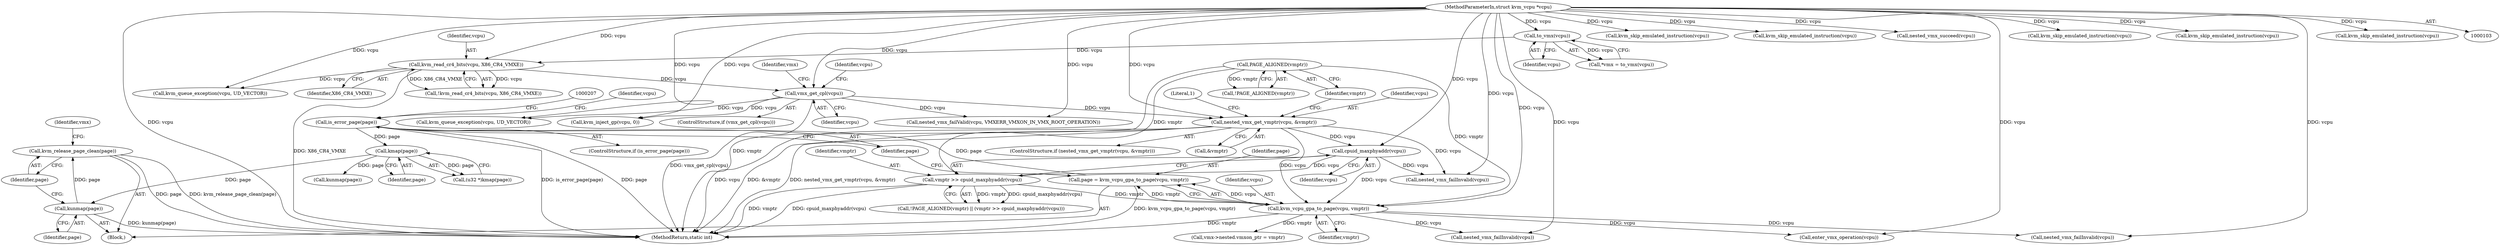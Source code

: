 digraph "0_linux_727ba748e110b4de50d142edca9d6a9b7e6111d8@pointer" {
"1000223" [label="(Call,kvm_release_page_clean(page))"];
"1000221" [label="(Call,kunmap(page))"];
"1000208" [label="(Call,kmap(page))"];
"1000195" [label="(Call,is_error_page(page))"];
"1000189" [label="(Call,page = kvm_vcpu_gpa_to_page(vcpu, vmptr))"];
"1000191" [label="(Call,kvm_vcpu_gpa_to_page(vcpu, vmptr))"];
"1000181" [label="(Call,cpuid_maxphyaddr(vcpu))"];
"1000168" [label="(Call,nested_vmx_get_vmptr(vcpu, &vmptr))"];
"1000132" [label="(Call,vmx_get_cpl(vcpu))"];
"1000122" [label="(Call,kvm_read_cr4_bits(vcpu, X86_CR4_VMXE))"];
"1000112" [label="(Call,to_vmx(vcpu))"];
"1000104" [label="(MethodParameterIn,struct kvm_vcpu *vcpu)"];
"1000177" [label="(Call,PAGE_ALIGNED(vmptr))"];
"1000179" [label="(Call,vmptr >> cpuid_maxphyaddr(vcpu))"];
"1000223" [label="(Call,kvm_release_page_clean(page))"];
"1000212" [label="(Call,kunmap(page))"];
"1000126" [label="(Call,kvm_queue_exception(vcpu, UD_VECTOR))"];
"1000209" [label="(Identifier,page)"];
"1000167" [label="(ControlStructure,if (nested_vmx_get_vmptr(vcpu, &vmptr)))"];
"1000178" [label="(Identifier,vmptr)"];
"1000224" [label="(Identifier,page)"];
"1000221" [label="(Call,kunmap(page))"];
"1000234" [label="(Call,enter_vmx_operation(vcpu))"];
"1000132" [label="(Call,vmx_get_cpl(vcpu))"];
"1000123" [label="(Identifier,vcpu)"];
"1000196" [label="(Identifier,page)"];
"1000193" [label="(Identifier,vmptr)"];
"1000189" [label="(Call,page = kvm_vcpu_gpa_to_page(vcpu, vmptr))"];
"1000187" [label="(Call,kvm_skip_emulated_instruction(vcpu))"];
"1000182" [label="(Identifier,vcpu)"];
"1000225" [label="(Call,vmx->nested.vmxon_ptr = vmptr)"];
"1000208" [label="(Call,kmap(page))"];
"1000113" [label="(Identifier,vcpu)"];
"1000135" [label="(Call,kvm_queue_exception(vcpu, UD_VECTOR))"];
"1000131" [label="(ControlStructure,if (vmx_get_cpl(vcpu)))"];
"1000228" [label="(Identifier,vmx)"];
"1000168" [label="(Call,nested_vmx_get_vmptr(vcpu, &vmptr))"];
"1000206" [label="(Call,(u32 *)kmap(page))"];
"1000191" [label="(Call,kvm_vcpu_gpa_to_page(vcpu, vmptr))"];
"1000136" [label="(Identifier,vcpu)"];
"1000110" [label="(Call,*vmx = to_vmx(vcpu))"];
"1000151" [label="(Call,kvm_skip_emulated_instruction(vcpu))"];
"1000192" [label="(Identifier,vcpu)"];
"1000245" [label="(MethodReturn,static int)"];
"1000240" [label="(Call,nested_vmx_succeed(vcpu))"];
"1000179" [label="(Call,vmptr >> cpuid_maxphyaddr(vcpu))"];
"1000181" [label="(Call,cpuid_maxphyaddr(vcpu))"];
"1000162" [label="(Call,kvm_inject_gp(vcpu, 0))"];
"1000124" [label="(Identifier,X86_CR4_VMXE)"];
"1000199" [label="(Identifier,vcpu)"];
"1000216" [label="(Call,nested_vmx_failInvalid(vcpu))"];
"1000170" [label="(Call,&vmptr)"];
"1000133" [label="(Identifier,vcpu)"];
"1000143" [label="(Identifier,vmx)"];
"1000243" [label="(Call,kvm_skip_emulated_instruction(vcpu))"];
"1000184" [label="(Call,nested_vmx_failInvalid(vcpu))"];
"1000105" [label="(Block,)"];
"1000122" [label="(Call,kvm_read_cr4_bits(vcpu, X86_CR4_VMXE))"];
"1000147" [label="(Call,nested_vmx_failValid(vcpu, VMXERR_VMXON_IN_VMX_ROOT_OPERATION))"];
"1000190" [label="(Identifier,page)"];
"1000104" [label="(MethodParameterIn,struct kvm_vcpu *vcpu)"];
"1000177" [label="(Call,PAGE_ALIGNED(vmptr))"];
"1000180" [label="(Identifier,vmptr)"];
"1000195" [label="(Call,is_error_page(page))"];
"1000169" [label="(Identifier,vcpu)"];
"1000219" [label="(Call,kvm_skip_emulated_instruction(vcpu))"];
"1000176" [label="(Call,!PAGE_ALIGNED(vmptr))"];
"1000198" [label="(Call,nested_vmx_failInvalid(vcpu))"];
"1000173" [label="(Literal,1)"];
"1000121" [label="(Call,!kvm_read_cr4_bits(vcpu, X86_CR4_VMXE))"];
"1000201" [label="(Call,kvm_skip_emulated_instruction(vcpu))"];
"1000175" [label="(Call,!PAGE_ALIGNED(vmptr) || (vmptr >> cpuid_maxphyaddr(vcpu)))"];
"1000194" [label="(ControlStructure,if (is_error_page(page)))"];
"1000112" [label="(Call,to_vmx(vcpu))"];
"1000222" [label="(Identifier,page)"];
"1000223" -> "1000105"  [label="AST: "];
"1000223" -> "1000224"  [label="CFG: "];
"1000224" -> "1000223"  [label="AST: "];
"1000228" -> "1000223"  [label="CFG: "];
"1000223" -> "1000245"  [label="DDG: kvm_release_page_clean(page)"];
"1000223" -> "1000245"  [label="DDG: page"];
"1000221" -> "1000223"  [label="DDG: page"];
"1000221" -> "1000105"  [label="AST: "];
"1000221" -> "1000222"  [label="CFG: "];
"1000222" -> "1000221"  [label="AST: "];
"1000224" -> "1000221"  [label="CFG: "];
"1000221" -> "1000245"  [label="DDG: kunmap(page)"];
"1000208" -> "1000221"  [label="DDG: page"];
"1000208" -> "1000206"  [label="AST: "];
"1000208" -> "1000209"  [label="CFG: "];
"1000209" -> "1000208"  [label="AST: "];
"1000206" -> "1000208"  [label="CFG: "];
"1000208" -> "1000206"  [label="DDG: page"];
"1000195" -> "1000208"  [label="DDG: page"];
"1000208" -> "1000212"  [label="DDG: page"];
"1000195" -> "1000194"  [label="AST: "];
"1000195" -> "1000196"  [label="CFG: "];
"1000196" -> "1000195"  [label="AST: "];
"1000199" -> "1000195"  [label="CFG: "];
"1000207" -> "1000195"  [label="CFG: "];
"1000195" -> "1000245"  [label="DDG: is_error_page(page)"];
"1000195" -> "1000245"  [label="DDG: page"];
"1000189" -> "1000195"  [label="DDG: page"];
"1000189" -> "1000105"  [label="AST: "];
"1000189" -> "1000191"  [label="CFG: "];
"1000190" -> "1000189"  [label="AST: "];
"1000191" -> "1000189"  [label="AST: "];
"1000196" -> "1000189"  [label="CFG: "];
"1000189" -> "1000245"  [label="DDG: kvm_vcpu_gpa_to_page(vcpu, vmptr)"];
"1000191" -> "1000189"  [label="DDG: vcpu"];
"1000191" -> "1000189"  [label="DDG: vmptr"];
"1000191" -> "1000193"  [label="CFG: "];
"1000192" -> "1000191"  [label="AST: "];
"1000193" -> "1000191"  [label="AST: "];
"1000191" -> "1000245"  [label="DDG: vmptr"];
"1000181" -> "1000191"  [label="DDG: vcpu"];
"1000168" -> "1000191"  [label="DDG: vcpu"];
"1000104" -> "1000191"  [label="DDG: vcpu"];
"1000177" -> "1000191"  [label="DDG: vmptr"];
"1000179" -> "1000191"  [label="DDG: vmptr"];
"1000191" -> "1000198"  [label="DDG: vcpu"];
"1000191" -> "1000216"  [label="DDG: vcpu"];
"1000191" -> "1000225"  [label="DDG: vmptr"];
"1000191" -> "1000234"  [label="DDG: vcpu"];
"1000181" -> "1000179"  [label="AST: "];
"1000181" -> "1000182"  [label="CFG: "];
"1000182" -> "1000181"  [label="AST: "];
"1000179" -> "1000181"  [label="CFG: "];
"1000181" -> "1000179"  [label="DDG: vcpu"];
"1000168" -> "1000181"  [label="DDG: vcpu"];
"1000104" -> "1000181"  [label="DDG: vcpu"];
"1000181" -> "1000184"  [label="DDG: vcpu"];
"1000168" -> "1000167"  [label="AST: "];
"1000168" -> "1000170"  [label="CFG: "];
"1000169" -> "1000168"  [label="AST: "];
"1000170" -> "1000168"  [label="AST: "];
"1000173" -> "1000168"  [label="CFG: "];
"1000178" -> "1000168"  [label="CFG: "];
"1000168" -> "1000245"  [label="DDG: nested_vmx_get_vmptr(vcpu, &vmptr)"];
"1000168" -> "1000245"  [label="DDG: vcpu"];
"1000168" -> "1000245"  [label="DDG: &vmptr"];
"1000132" -> "1000168"  [label="DDG: vcpu"];
"1000104" -> "1000168"  [label="DDG: vcpu"];
"1000168" -> "1000184"  [label="DDG: vcpu"];
"1000132" -> "1000131"  [label="AST: "];
"1000132" -> "1000133"  [label="CFG: "];
"1000133" -> "1000132"  [label="AST: "];
"1000136" -> "1000132"  [label="CFG: "];
"1000143" -> "1000132"  [label="CFG: "];
"1000132" -> "1000245"  [label="DDG: vmx_get_cpl(vcpu)"];
"1000122" -> "1000132"  [label="DDG: vcpu"];
"1000104" -> "1000132"  [label="DDG: vcpu"];
"1000132" -> "1000135"  [label="DDG: vcpu"];
"1000132" -> "1000147"  [label="DDG: vcpu"];
"1000132" -> "1000162"  [label="DDG: vcpu"];
"1000122" -> "1000121"  [label="AST: "];
"1000122" -> "1000124"  [label="CFG: "];
"1000123" -> "1000122"  [label="AST: "];
"1000124" -> "1000122"  [label="AST: "];
"1000121" -> "1000122"  [label="CFG: "];
"1000122" -> "1000245"  [label="DDG: X86_CR4_VMXE"];
"1000122" -> "1000121"  [label="DDG: vcpu"];
"1000122" -> "1000121"  [label="DDG: X86_CR4_VMXE"];
"1000112" -> "1000122"  [label="DDG: vcpu"];
"1000104" -> "1000122"  [label="DDG: vcpu"];
"1000122" -> "1000126"  [label="DDG: vcpu"];
"1000112" -> "1000110"  [label="AST: "];
"1000112" -> "1000113"  [label="CFG: "];
"1000113" -> "1000112"  [label="AST: "];
"1000110" -> "1000112"  [label="CFG: "];
"1000112" -> "1000110"  [label="DDG: vcpu"];
"1000104" -> "1000112"  [label="DDG: vcpu"];
"1000104" -> "1000103"  [label="AST: "];
"1000104" -> "1000245"  [label="DDG: vcpu"];
"1000104" -> "1000126"  [label="DDG: vcpu"];
"1000104" -> "1000135"  [label="DDG: vcpu"];
"1000104" -> "1000147"  [label="DDG: vcpu"];
"1000104" -> "1000151"  [label="DDG: vcpu"];
"1000104" -> "1000162"  [label="DDG: vcpu"];
"1000104" -> "1000184"  [label="DDG: vcpu"];
"1000104" -> "1000187"  [label="DDG: vcpu"];
"1000104" -> "1000198"  [label="DDG: vcpu"];
"1000104" -> "1000201"  [label="DDG: vcpu"];
"1000104" -> "1000216"  [label="DDG: vcpu"];
"1000104" -> "1000219"  [label="DDG: vcpu"];
"1000104" -> "1000234"  [label="DDG: vcpu"];
"1000104" -> "1000240"  [label="DDG: vcpu"];
"1000104" -> "1000243"  [label="DDG: vcpu"];
"1000177" -> "1000176"  [label="AST: "];
"1000177" -> "1000178"  [label="CFG: "];
"1000178" -> "1000177"  [label="AST: "];
"1000176" -> "1000177"  [label="CFG: "];
"1000177" -> "1000245"  [label="DDG: vmptr"];
"1000177" -> "1000176"  [label="DDG: vmptr"];
"1000177" -> "1000179"  [label="DDG: vmptr"];
"1000179" -> "1000175"  [label="AST: "];
"1000180" -> "1000179"  [label="AST: "];
"1000175" -> "1000179"  [label="CFG: "];
"1000179" -> "1000245"  [label="DDG: cpuid_maxphyaddr(vcpu)"];
"1000179" -> "1000245"  [label="DDG: vmptr"];
"1000179" -> "1000175"  [label="DDG: vmptr"];
"1000179" -> "1000175"  [label="DDG: cpuid_maxphyaddr(vcpu)"];
}
